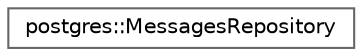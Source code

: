 digraph "Graphical Class Hierarchy"
{
 // LATEX_PDF_SIZE
  bgcolor="transparent";
  edge [fontname=Helvetica,fontsize=10,labelfontname=Helvetica,labelfontsize=10];
  node [fontname=Helvetica,fontsize=10,shape=box,height=0.2,width=0.4];
  rankdir="LR";
  Node0 [id="Node000000",label="postgres::MessagesRepository",height=0.2,width=0.4,color="grey40", fillcolor="white", style="filled",URL="$classpostgres_1_1_messages_repository.html",tooltip="Класс для управления записями сообщений в базе данных."];
}
